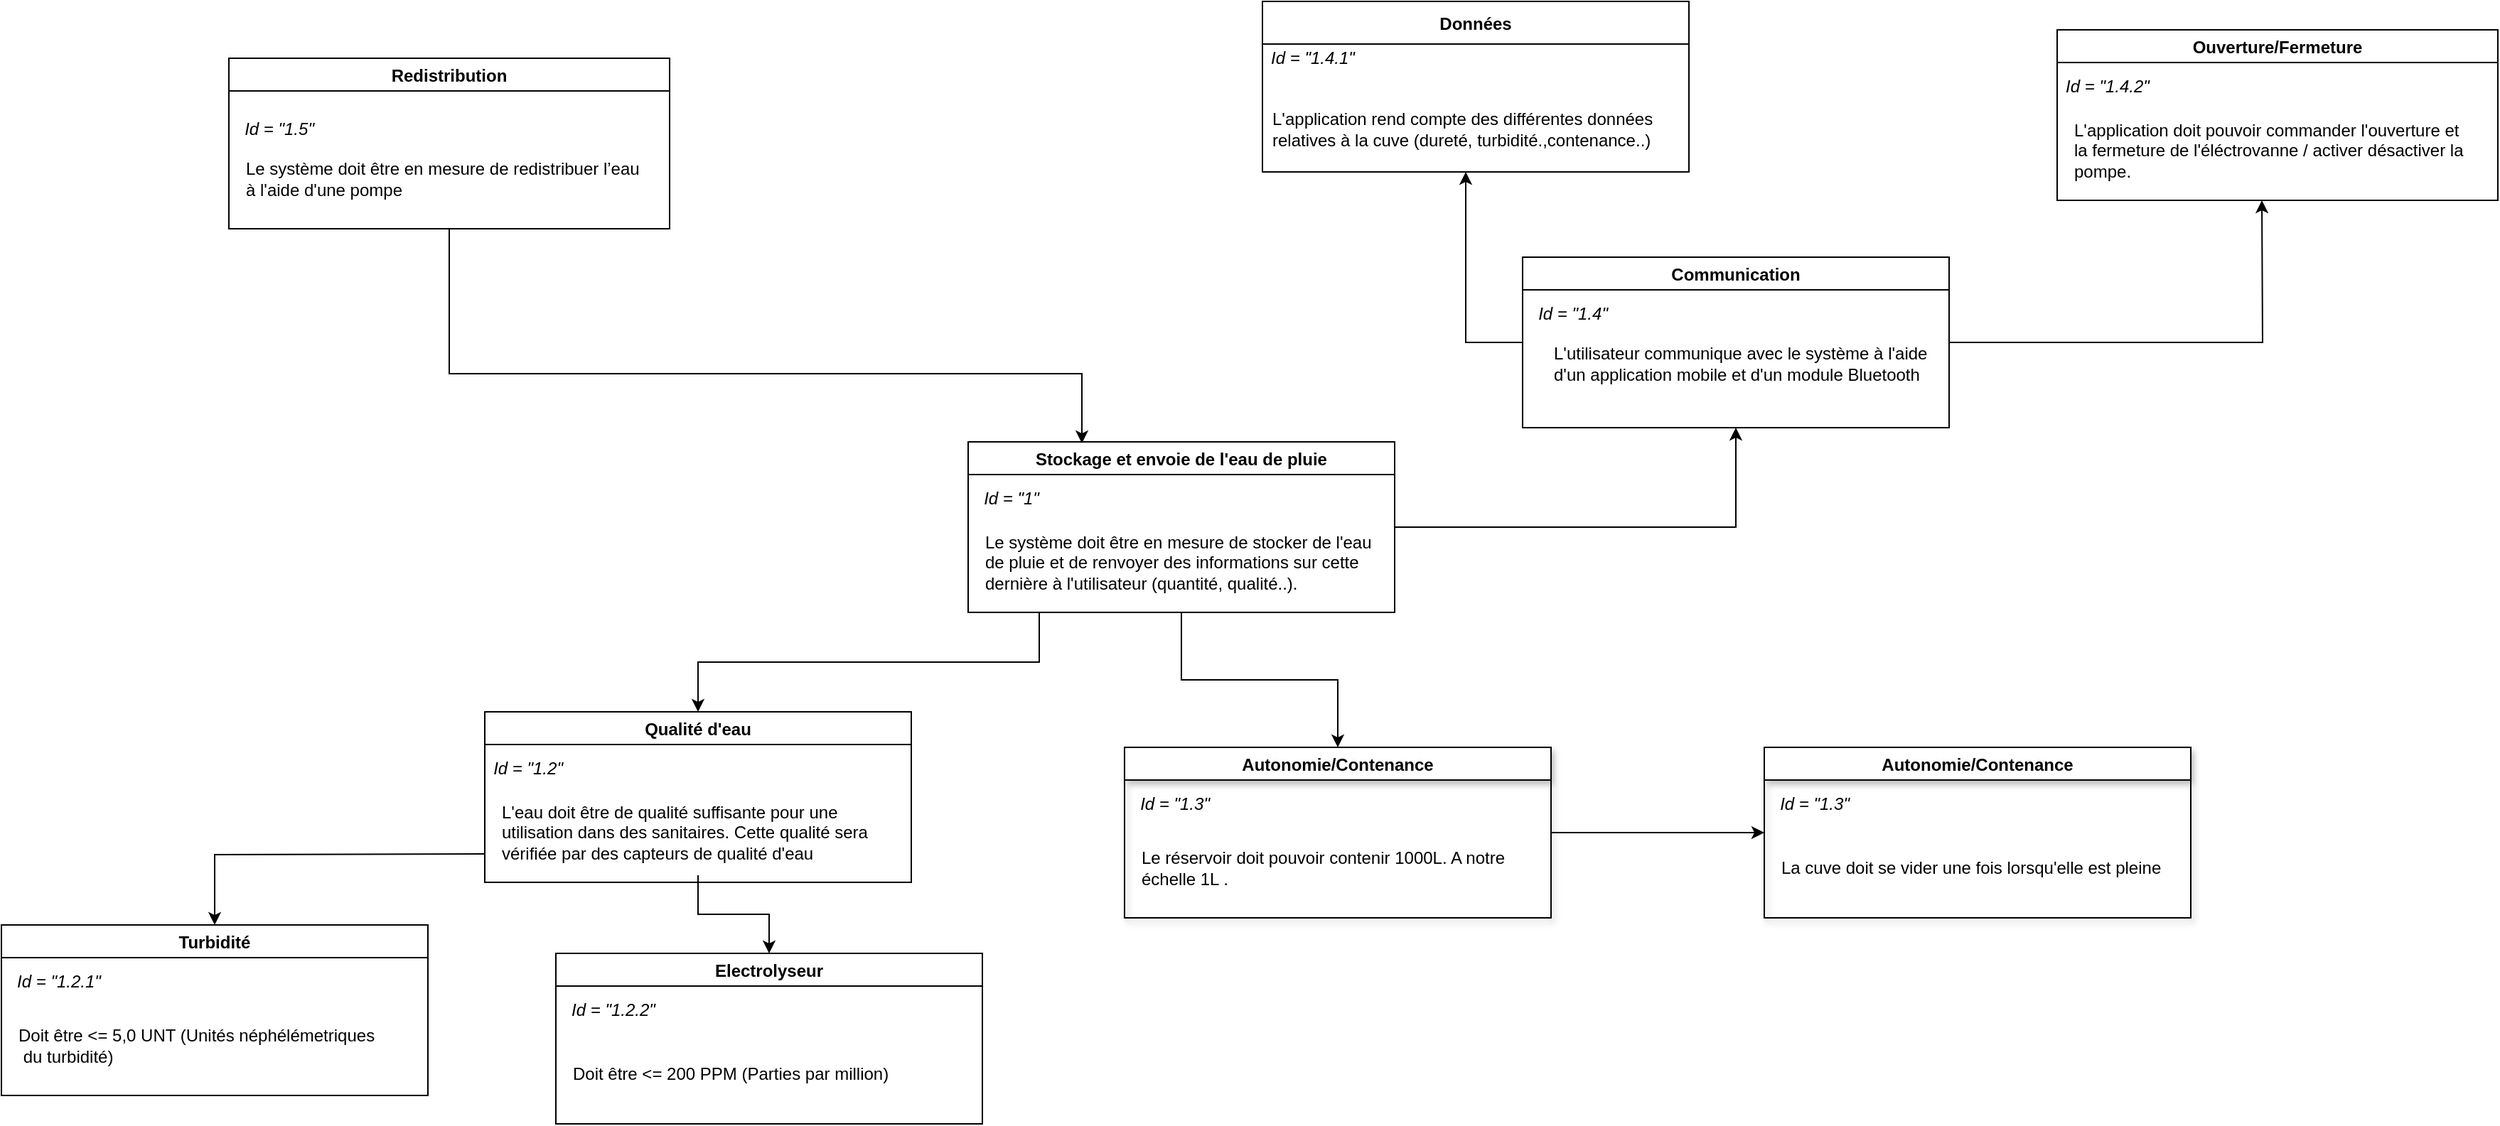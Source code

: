 <mxfile version="21.1.7" type="google">
  <diagram id="VKnquj6hOteioWwFH6A_" name="Page-1">
    <mxGraphModel grid="1" page="1" gridSize="10" guides="1" tooltips="1" connect="1" arrows="1" fold="1" pageScale="1" pageWidth="827" pageHeight="1169" math="0" shadow="0">
      <root>
        <mxCell id="0" />
        <mxCell id="1" parent="0" />
        <mxCell id="rh5H5m6LqfFcty2-O3OM-12" style="edgeStyle=orthogonalEdgeStyle;rounded=0;orthogonalLoop=1;jettySize=auto;html=1;exitX=0.5;exitY=1;exitDx=0;exitDy=0;entryX=0.5;entryY=0;entryDx=0;entryDy=0;" edge="1" parent="1" source="rh5H5m6LqfFcty2-O3OM-2" target="rh5H5m6LqfFcty2-O3OM-9">
          <mxGeometry relative="1" as="geometry">
            <Array as="points">
              <mxPoint x="370" y="320" />
              <mxPoint x="370" y="355" />
              <mxPoint x="130" y="355" />
            </Array>
          </mxGeometry>
        </mxCell>
        <mxCell id="rh5H5m6LqfFcty2-O3OM-33" style="edgeStyle=orthogonalEdgeStyle;rounded=0;orthogonalLoop=1;jettySize=auto;html=1;entryX=0.5;entryY=0;entryDx=0;entryDy=0;" edge="1" parent="1" source="rh5H5m6LqfFcty2-O3OM-2" target="rh5H5m6LqfFcty2-O3OM-25">
          <mxGeometry relative="1" as="geometry" />
        </mxCell>
        <mxCell id="rh5H5m6LqfFcty2-O3OM-2" value="Stockage et envoie de l&#39;eau de pluie" style="swimlane;startSize=23;labelBackgroundColor=default;" vertex="1" parent="1">
          <mxGeometry x="320" y="200" width="300" height="120" as="geometry" />
        </mxCell>
        <mxCell id="rh5H5m6LqfFcty2-O3OM-6" value="Le système doit être en mesure de stocker de l&#39;eau&amp;nbsp;&lt;br&gt;de pluie et de renvoyer des informations sur cette&lt;br&gt;dernière à l&#39;utilisateur (quantité, qualité..).&lt;br&gt;" style="text;html=1;align=left;verticalAlign=middle;resizable=0;points=[];autosize=1;strokeColor=none;fillColor=none;" vertex="1" parent="rh5H5m6LqfFcty2-O3OM-2">
          <mxGeometry x="10" y="55" width="300" height="60" as="geometry" />
        </mxCell>
        <mxCell id="rh5H5m6LqfFcty2-O3OM-3" value="Id = &quot;1&quot;" style="text;html=1;align=center;verticalAlign=middle;resizable=0;points=[];autosize=1;strokeColor=none;fillColor=none;fontStyle=2" vertex="1" parent="1">
          <mxGeometry x="320" y="225" width="60" height="30" as="geometry" />
        </mxCell>
        <mxCell id="rh5H5m6LqfFcty2-O3OM-31" style="edgeStyle=orthogonalEdgeStyle;rounded=0;orthogonalLoop=1;jettySize=auto;html=1;" edge="1" parent="1" target="rh5H5m6LqfFcty2-O3OM-28">
          <mxGeometry relative="1" as="geometry">
            <mxPoint x="-20" y="490" as="sourcePoint" />
          </mxGeometry>
        </mxCell>
        <mxCell id="rh5H5m6LqfFcty2-O3OM-9" value="Qualité d&#39;eau" style="swimlane;" vertex="1" parent="1">
          <mxGeometry x="-20" y="390" width="300" height="120" as="geometry" />
        </mxCell>
        <mxCell id="rh5H5m6LqfFcty2-O3OM-10" value="L&#39;eau doit être de qualité suffisante pour une&amp;nbsp;&lt;br&gt;utilisation dans des sanitaires. Cette qualité sera&amp;nbsp;&lt;br&gt;vérifiée par des capteurs de qualité d&#39;eau" style="text;html=1;align=left;verticalAlign=middle;resizable=0;points=[];autosize=1;strokeColor=none;fillColor=none;" vertex="1" parent="rh5H5m6LqfFcty2-O3OM-9">
          <mxGeometry x="10" y="55" width="280" height="60" as="geometry" />
        </mxCell>
        <mxCell id="rh5H5m6LqfFcty2-O3OM-11" value="Id = &quot;1.2&quot;" style="text;html=1;align=center;verticalAlign=middle;resizable=0;points=[];autosize=1;strokeColor=none;fillColor=none;fontStyle=2" vertex="1" parent="1">
          <mxGeometry x="-25" y="415" width="70" height="30" as="geometry" />
        </mxCell>
        <mxCell id="rh5H5m6LqfFcty2-O3OM-13" value="Electrolyseur" style="swimlane;" vertex="1" parent="1">
          <mxGeometry x="30" y="560" width="300" height="120" as="geometry" />
        </mxCell>
        <mxCell id="rh5H5m6LqfFcty2-O3OM-14" value="Doit être &amp;lt;= 200 PPM (Parties par million)" style="text;html=1;align=left;verticalAlign=middle;resizable=0;points=[];autosize=1;strokeColor=none;fillColor=none;" vertex="1" parent="rh5H5m6LqfFcty2-O3OM-13">
          <mxGeometry x="10" y="70" width="250" height="30" as="geometry" />
        </mxCell>
        <mxCell id="rh5H5m6LqfFcty2-O3OM-15" value="Id = &quot;1.2.2&quot;" style="text;html=1;align=center;verticalAlign=middle;resizable=0;points=[];autosize=1;strokeColor=none;fillColor=none;fontStyle=2" vertex="1" parent="rh5H5m6LqfFcty2-O3OM-13">
          <mxGeometry y="25" width="80" height="30" as="geometry" />
        </mxCell>
        <mxCell id="rh5H5m6LqfFcty2-O3OM-16" style="edgeStyle=orthogonalEdgeStyle;rounded=0;orthogonalLoop=1;jettySize=auto;html=1;entryX=0.5;entryY=0;entryDx=0;entryDy=0;" edge="1" parent="1" source="rh5H5m6LqfFcty2-O3OM-10" target="rh5H5m6LqfFcty2-O3OM-13">
          <mxGeometry relative="1" as="geometry" />
        </mxCell>
        <mxCell id="xGaPyr8A72O5JDY0oQzR-15" style="edgeStyle=orthogonalEdgeStyle;rounded=0;orthogonalLoop=1;jettySize=auto;html=1;entryX=0;entryY=0.5;entryDx=0;entryDy=0;" edge="1" parent="1" source="rh5H5m6LqfFcty2-O3OM-25" target="xGaPyr8A72O5JDY0oQzR-12">
          <mxGeometry relative="1" as="geometry" />
        </mxCell>
        <mxCell id="rh5H5m6LqfFcty2-O3OM-25" value="Autonomie/Contenance" style="swimlane;shadow=1;" vertex="1" parent="1">
          <mxGeometry x="430" y="415" width="300" height="120" as="geometry" />
        </mxCell>
        <mxCell id="rh5H5m6LqfFcty2-O3OM-26" value="Le réservoir doit pouvoir contenir 1000L. A notre&amp;nbsp;&lt;br&gt;échelle 1L ." style="text;html=1;align=left;verticalAlign=middle;resizable=0;points=[];autosize=1;strokeColor=none;fillColor=none;" vertex="1" parent="rh5H5m6LqfFcty2-O3OM-25">
          <mxGeometry x="10" y="65" width="280" height="40" as="geometry" />
        </mxCell>
        <mxCell id="rh5H5m6LqfFcty2-O3OM-27" value="Id = &quot;1.3&quot;" style="text;html=1;align=center;verticalAlign=middle;resizable=0;points=[];autosize=1;strokeColor=none;fillColor=none;fontStyle=2" vertex="1" parent="rh5H5m6LqfFcty2-O3OM-25">
          <mxGeometry y="25" width="70" height="30" as="geometry" />
        </mxCell>
        <mxCell id="rh5H5m6LqfFcty2-O3OM-28" value="Turbidité" style="swimlane;" vertex="1" parent="1">
          <mxGeometry x="-360" y="540" width="300" height="120" as="geometry" />
        </mxCell>
        <mxCell id="rh5H5m6LqfFcty2-O3OM-29" value="Doit être &amp;lt;= 5,0 UNT (Unités néphélémetriques&lt;br&gt;&amp;nbsp;du turbidité)" style="text;html=1;align=left;verticalAlign=middle;resizable=0;points=[];autosize=1;strokeColor=none;fillColor=none;" vertex="1" parent="rh5H5m6LqfFcty2-O3OM-28">
          <mxGeometry x="10" y="65" width="270" height="40" as="geometry" />
        </mxCell>
        <mxCell id="rh5H5m6LqfFcty2-O3OM-30" value="Id = &quot;1.2.1&quot;" style="text;html=1;align=center;verticalAlign=middle;resizable=0;points=[];autosize=1;strokeColor=none;fillColor=none;fontStyle=2" vertex="1" parent="rh5H5m6LqfFcty2-O3OM-28">
          <mxGeometry y="25" width="80" height="30" as="geometry" />
        </mxCell>
        <mxCell id="fAyS9e-6R0VZ8e_Vcb67-10" style="edgeStyle=orthogonalEdgeStyle;rounded=0;orthogonalLoop=1;jettySize=auto;html=1;" edge="1" parent="1" source="rh5H5m6LqfFcty2-O3OM-34">
          <mxGeometry relative="1" as="geometry">
            <mxPoint x="1230" y="30" as="targetPoint" />
          </mxGeometry>
        </mxCell>
        <mxCell id="fAyS9e-6R0VZ8e_Vcb67-11" style="edgeStyle=orthogonalEdgeStyle;rounded=0;orthogonalLoop=1;jettySize=auto;html=1;" edge="1" parent="1" source="rh5H5m6LqfFcty2-O3OM-34">
          <mxGeometry relative="1" as="geometry">
            <mxPoint x="670" y="10" as="targetPoint" />
            <Array as="points">
              <mxPoint x="670" y="130" />
            </Array>
          </mxGeometry>
        </mxCell>
        <mxCell id="fAyS9e-6R0VZ8e_Vcb67-1" value="Données" style="swimlane;startSize=30;" vertex="1" parent="1">
          <mxGeometry x="527" y="-110" width="300" height="120" as="geometry" />
        </mxCell>
        <mxCell id="fAyS9e-6R0VZ8e_Vcb67-2" value="L&#39;application rend compte des différentes données&amp;nbsp;&lt;br&gt;relatives à la cuve (dureté, turbidité.,contenance..)" style="text;html=1;align=left;verticalAlign=middle;resizable=0;points=[];autosize=1;strokeColor=none;fillColor=none;" vertex="1" parent="fAyS9e-6R0VZ8e_Vcb67-1">
          <mxGeometry x="5" y="70" width="290" height="40" as="geometry" />
        </mxCell>
        <mxCell id="fAyS9e-6R0VZ8e_Vcb67-3" value="Id = &quot;1.4.1&quot;" style="text;html=1;align=center;verticalAlign=middle;resizable=0;points=[];autosize=1;strokeColor=none;fillColor=none;fontStyle=2" vertex="1" parent="fAyS9e-6R0VZ8e_Vcb67-1">
          <mxGeometry x="-5" y="25" width="80" height="30" as="geometry" />
        </mxCell>
        <mxCell id="fAyS9e-6R0VZ8e_Vcb67-4" value="Ouverture/Fermeture" style="swimlane;" vertex="1" parent="1">
          <mxGeometry x="1086" y="-90" width="310" height="120" as="geometry" />
        </mxCell>
        <mxCell id="fAyS9e-6R0VZ8e_Vcb67-6" value="Id = &quot;1.4.2&quot;" style="text;html=1;align=center;verticalAlign=middle;resizable=0;points=[];autosize=1;strokeColor=none;fillColor=none;fontStyle=2" vertex="1" parent="fAyS9e-6R0VZ8e_Vcb67-4">
          <mxGeometry x="-5" y="25" width="80" height="30" as="geometry" />
        </mxCell>
        <mxCell id="fAyS9e-6R0VZ8e_Vcb67-5" value="L&#39;application doit pouvoir commander l&#39;ouverture et&amp;nbsp;&lt;br&gt;la fermeture de l&#39;éléctrovanne / activer désactiver la&amp;nbsp;&lt;br&gt;pompe." style="text;html=1;align=left;verticalAlign=middle;resizable=0;points=[];autosize=1;strokeColor=none;fillColor=none;" vertex="1" parent="fAyS9e-6R0VZ8e_Vcb67-4">
          <mxGeometry x="10" y="55" width="300" height="60" as="geometry" />
        </mxCell>
        <mxCell id="fAyS9e-6R0VZ8e_Vcb67-15" style="edgeStyle=orthogonalEdgeStyle;rounded=0;orthogonalLoop=1;jettySize=auto;html=1;" edge="1" parent="1" source="fAyS9e-6R0VZ8e_Vcb67-12">
          <mxGeometry relative="1" as="geometry">
            <mxPoint x="400" y="201" as="targetPoint" />
            <Array as="points">
              <mxPoint x="245" y="152" />
              <mxPoint x="400" y="152" />
              <mxPoint x="400" y="201" />
            </Array>
          </mxGeometry>
        </mxCell>
        <mxCell id="fAyS9e-6R0VZ8e_Vcb67-12" value="Redistribution" style="swimlane;startSize=23;labelBackgroundColor=default;" vertex="1" parent="1">
          <mxGeometry x="-200" y="-70" width="310" height="120" as="geometry" />
        </mxCell>
        <mxCell id="fAyS9e-6R0VZ8e_Vcb67-13" value="Le système doit être en mesure de redistribuer l’eau &lt;br&gt;à l&#39;aide d&#39;une pompe" style="text;html=1;align=left;verticalAlign=middle;resizable=0;points=[];autosize=1;strokeColor=none;fillColor=none;" vertex="1" parent="fAyS9e-6R0VZ8e_Vcb67-12">
          <mxGeometry x="10" y="65" width="300" height="40" as="geometry" />
        </mxCell>
        <mxCell id="fAyS9e-6R0VZ8e_Vcb67-14" value="Id = &quot;1.5&quot;" style="text;html=1;align=center;verticalAlign=middle;resizable=0;points=[];autosize=1;strokeColor=none;fillColor=none;fontStyle=2" vertex="1" parent="fAyS9e-6R0VZ8e_Vcb67-12">
          <mxGeometry y="35" width="70" height="30" as="geometry" />
        </mxCell>
        <mxCell id="xGaPyr8A72O5JDY0oQzR-12" value="Autonomie/Contenance" style="swimlane;shadow=1;" vertex="1" parent="1">
          <mxGeometry x="880" y="415" width="300" height="120" as="geometry" />
        </mxCell>
        <mxCell id="xGaPyr8A72O5JDY0oQzR-13" value="La cuve doit se vider une fois lorsqu&#39;elle est pleine" style="text;html=1;align=left;verticalAlign=middle;resizable=0;points=[];autosize=1;strokeColor=none;fillColor=none;" vertex="1" parent="xGaPyr8A72O5JDY0oQzR-12">
          <mxGeometry x="10" y="70" width="290" height="30" as="geometry" />
        </mxCell>
        <mxCell id="xGaPyr8A72O5JDY0oQzR-14" value="Id = &quot;1.3&quot;" style="text;html=1;align=center;verticalAlign=middle;resizable=0;points=[];autosize=1;strokeColor=none;fillColor=none;fontStyle=2" vertex="1" parent="xGaPyr8A72O5JDY0oQzR-12">
          <mxGeometry y="25" width="70" height="30" as="geometry" />
        </mxCell>
        <mxCell id="xGaPyr8A72O5JDY0oQzR-16" value="" style="edgeStyle=orthogonalEdgeStyle;rounded=0;orthogonalLoop=1;jettySize=auto;html=1;" edge="1" parent="1" source="rh5H5m6LqfFcty2-O3OM-2" target="rh5H5m6LqfFcty2-O3OM-34">
          <mxGeometry relative="1" as="geometry">
            <mxPoint x="620" y="260" as="sourcePoint" />
            <mxPoint x="850" y="150" as="targetPoint" />
          </mxGeometry>
        </mxCell>
        <mxCell id="rh5H5m6LqfFcty2-O3OM-34" value="Communication" style="swimlane;" vertex="1" parent="1">
          <mxGeometry x="710" y="70" width="300" height="120" as="geometry" />
        </mxCell>
        <mxCell id="rh5H5m6LqfFcty2-O3OM-35" value="L&#39;utilisateur communique avec le système à l&#39;aide&amp;nbsp;&lt;br&gt;d&#39;un application mobile et d&#39;un module Bluetooth&amp;nbsp;" style="text;html=1;align=left;verticalAlign=middle;resizable=0;points=[];autosize=1;strokeColor=none;fillColor=none;" vertex="1" parent="rh5H5m6LqfFcty2-O3OM-34">
          <mxGeometry x="20" y="55" width="290" height="40" as="geometry" />
        </mxCell>
        <mxCell id="rh5H5m6LqfFcty2-O3OM-36" value="Id = &quot;1.4&quot;" style="text;html=1;align=center;verticalAlign=middle;resizable=0;points=[];autosize=1;strokeColor=none;fillColor=none;fontStyle=2" vertex="1" parent="rh5H5m6LqfFcty2-O3OM-34">
          <mxGeometry y="25" width="70" height="30" as="geometry" />
        </mxCell>
      </root>
    </mxGraphModel>
  </diagram>
</mxfile>
